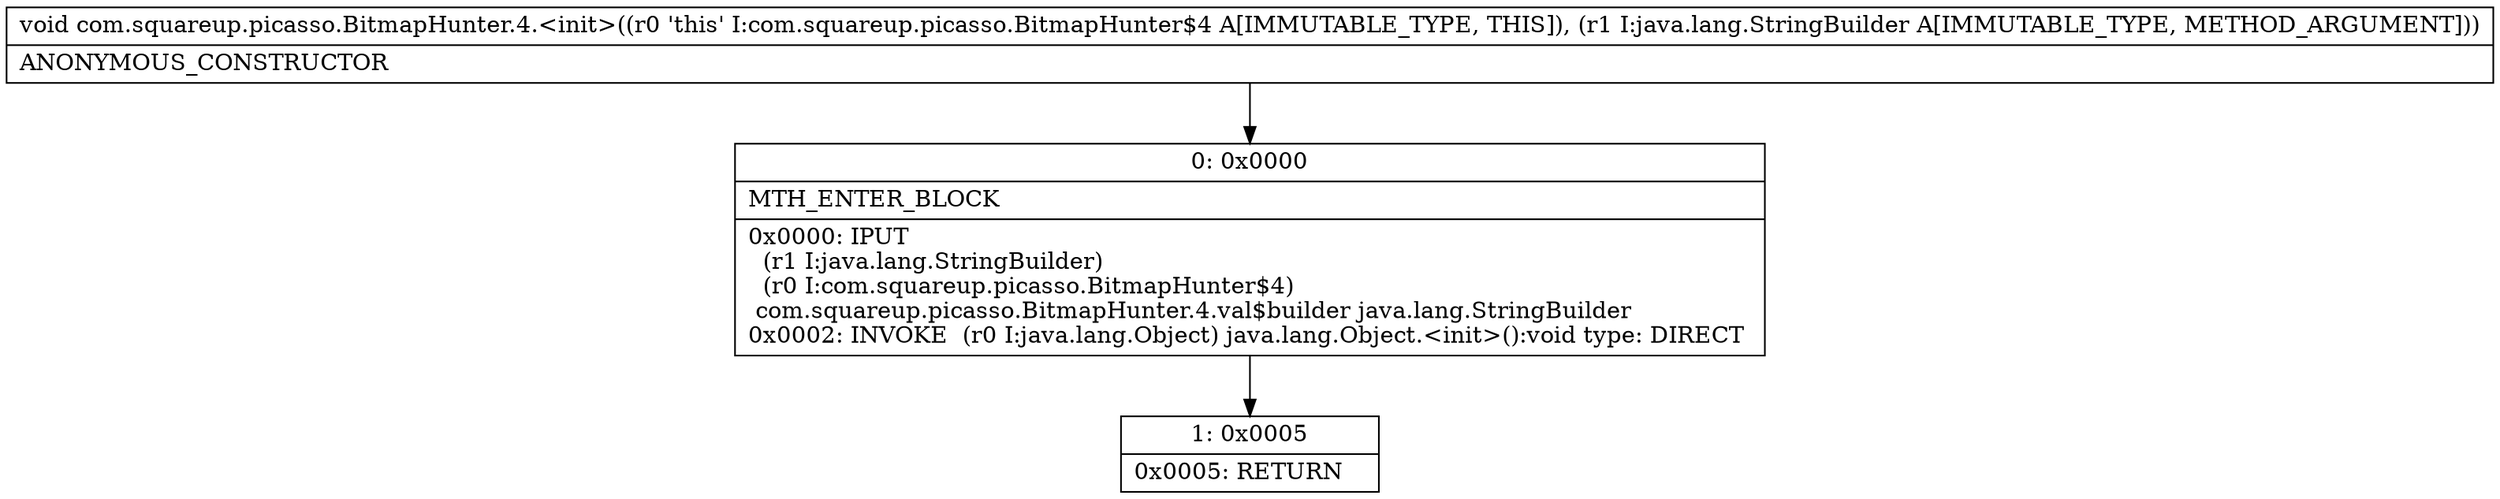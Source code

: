 digraph "CFG forcom.squareup.picasso.BitmapHunter.4.\<init\>(Ljava\/lang\/StringBuilder;)V" {
Node_0 [shape=record,label="{0\:\ 0x0000|MTH_ENTER_BLOCK\l|0x0000: IPUT  \l  (r1 I:java.lang.StringBuilder)\l  (r0 I:com.squareup.picasso.BitmapHunter$4)\l com.squareup.picasso.BitmapHunter.4.val$builder java.lang.StringBuilder \l0x0002: INVOKE  (r0 I:java.lang.Object) java.lang.Object.\<init\>():void type: DIRECT \l}"];
Node_1 [shape=record,label="{1\:\ 0x0005|0x0005: RETURN   \l}"];
MethodNode[shape=record,label="{void com.squareup.picasso.BitmapHunter.4.\<init\>((r0 'this' I:com.squareup.picasso.BitmapHunter$4 A[IMMUTABLE_TYPE, THIS]), (r1 I:java.lang.StringBuilder A[IMMUTABLE_TYPE, METHOD_ARGUMENT]))  | ANONYMOUS_CONSTRUCTOR\l}"];
MethodNode -> Node_0;
Node_0 -> Node_1;
}

